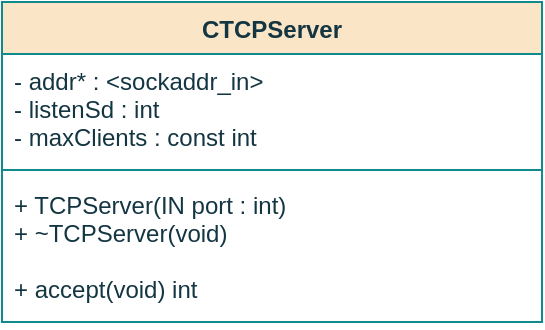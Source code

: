 <mxfile version="16.0.3" type="github" pages="4">
  <diagram id="0Qj54k83hNj_kc8LzFBX" name="CTCPServer">
    <mxGraphModel dx="1422" dy="793" grid="1" gridSize="10" guides="1" tooltips="1" connect="1" arrows="1" fold="1" page="1" pageScale="1" pageWidth="827" pageHeight="1169" math="0" shadow="0">
      <root>
        <mxCell id="0" />
        <mxCell id="1" parent="0" />
        <mxCell id="zsRkqQEAMAGvTEn3FZOO-1" value="CTCPServer" style="swimlane;fontStyle=1;align=center;verticalAlign=top;childLayout=stackLayout;horizontal=1;startSize=26;horizontalStack=0;resizeParent=1;resizeParentMax=0;resizeLast=0;collapsible=1;marginBottom=0;fillColor=#FAE5C7;strokeColor=#0F8B8D;fontColor=#143642;" vertex="1" parent="1">
          <mxGeometry x="279" y="40" width="270" height="160" as="geometry">
            <mxRectangle x="240" y="280" width="60" height="26" as="alternateBounds" />
          </mxGeometry>
        </mxCell>
        <mxCell id="zsRkqQEAMAGvTEn3FZOO-2" value="- addr* : &lt;sockaddr_in&gt;&#xa;- listenSd : int&#xa;- maxClients : const int&#xa;" style="text;strokeColor=none;fillColor=none;align=left;verticalAlign=top;spacingLeft=4;spacingRight=4;overflow=hidden;rotatable=0;points=[[0,0.5],[1,0.5]];portConstraint=eastwest;fontColor=#143642;" vertex="1" parent="zsRkqQEAMAGvTEn3FZOO-1">
          <mxGeometry y="26" width="270" height="54" as="geometry" />
        </mxCell>
        <mxCell id="zsRkqQEAMAGvTEn3FZOO-3" value="" style="line;strokeWidth=1;fillColor=none;align=left;verticalAlign=middle;spacingTop=-1;spacingLeft=3;spacingRight=3;rotatable=0;labelPosition=right;points=[];portConstraint=eastwest;labelBackgroundColor=#DAD2D8;strokeColor=#0F8B8D;fontColor=#143642;" vertex="1" parent="zsRkqQEAMAGvTEn3FZOO-1">
          <mxGeometry y="80" width="270" height="8" as="geometry" />
        </mxCell>
        <mxCell id="zsRkqQEAMAGvTEn3FZOO-4" value="+ TCPServer(IN port : int)&#xa;+ ~TCPServer(void)&#xa;&#xa;+ accept(void) int " style="text;strokeColor=none;fillColor=none;align=left;verticalAlign=top;spacingLeft=4;spacingRight=4;overflow=hidden;rotatable=0;points=[[0,0.5],[1,0.5]];portConstraint=eastwest;fontColor=#143642;" vertex="1" parent="zsRkqQEAMAGvTEn3FZOO-1">
          <mxGeometry y="88" width="270" height="72" as="geometry" />
        </mxCell>
      </root>
    </mxGraphModel>
  </diagram>
  <diagram name="CRemoteSystem" id="HgtfMDZLALwCtsqHW4B6">
    <mxGraphModel dx="1422" dy="793" grid="1" gridSize="10" guides="1" tooltips="1" connect="1" arrows="1" fold="1" page="1" pageScale="1" pageWidth="827" pageHeight="1169" math="0" shadow="0">
      <root>
        <mxCell id="Un9b4DqEUuefiUXl4rw1-0" />
        <mxCell id="Un9b4DqEUuefiUXl4rw1-1" parent="Un9b4DqEUuefiUXl4rw1-0" />
        <mxCell id="Un9b4DqEUuefiUXl4rw1-6" value="CRemoteSystem" style="swimlane;fontStyle=1;align=center;verticalAlign=top;childLayout=stackLayout;horizontal=1;startSize=26;horizontalStack=0;resizeParent=1;resizeParentMax=0;resizeLast=0;collapsible=1;marginBottom=0;fillColor=#FAE5C7;strokeColor=#0F8B8D;fontColor=#143642;" vertex="1" parent="Un9b4DqEUuefiUXl4rw1-1">
          <mxGeometry x="290" y="40" width="270" height="170" as="geometry">
            <mxRectangle x="240" y="280" width="60" height="26" as="alternateBounds" />
          </mxGeometry>
        </mxCell>
        <mxCell id="Un9b4DqEUuefiUXl4rw1-7" value="- clientList: vector&lt;CClient*&gt;&#xa;- server : CTCPServer&#xa;- db : CDataBase" style="text;strokeColor=none;fillColor=none;align=left;verticalAlign=top;spacingLeft=4;spacingRight=4;overflow=hidden;rotatable=0;points=[[0,0.5],[1,0.5]];portConstraint=eastwest;fontColor=#143642;" vertex="1" parent="Un9b4DqEUuefiUXl4rw1-6">
          <mxGeometry y="26" width="270" height="54" as="geometry" />
        </mxCell>
        <mxCell id="Un9b4DqEUuefiUXl4rw1-8" value="" style="line;strokeWidth=1;fillColor=none;align=left;verticalAlign=middle;spacingTop=-1;spacingLeft=3;spacingRight=3;rotatable=0;labelPosition=right;points=[];portConstraint=eastwest;labelBackgroundColor=#DAD2D8;strokeColor=#0F8B8D;fontColor=#143642;" vertex="1" parent="Un9b4DqEUuefiUXl4rw1-6">
          <mxGeometry y="80" width="270" height="8" as="geometry" />
        </mxCell>
        <mxCell id="Un9b4DqEUuefiUXl4rw1-9" value="+ RemoteSystem(void)&#xa;+ ~RemoteSystem(void)&#xa;&#xa;+ run(void) void" style="text;strokeColor=none;fillColor=none;align=left;verticalAlign=top;spacingLeft=4;spacingRight=4;overflow=hidden;rotatable=0;points=[[0,0.5],[1,0.5]];portConstraint=eastwest;fontColor=#143642;" vertex="1" parent="Un9b4DqEUuefiUXl4rw1-6">
          <mxGeometry y="88" width="270" height="82" as="geometry" />
        </mxCell>
      </root>
    </mxGraphModel>
  </diagram>
  <diagram id="4DSGlReCEK_uSti7E2zH" name="CClient">
    <mxGraphModel dx="1185" dy="1830" grid="1" gridSize="10" guides="1" tooltips="1" connect="1" arrows="1" fold="1" page="1" pageScale="1" pageWidth="827" pageHeight="1169" math="0" shadow="0">
      <root>
        <mxCell id="yqz21InF7U_xKhAMBYtE-0" />
        <mxCell id="yqz21InF7U_xKhAMBYtE-1" parent="yqz21InF7U_xKhAMBYtE-0" />
        <mxCell id="yqz21InF7U_xKhAMBYtE-6" value="&lt;p style=&quot;margin: 4px 0px 0px ; text-align: center&quot;&gt;&lt;b&gt;&amp;lt;&amp;lt;enumeration&amp;gt;&amp;gt;&lt;/b&gt;&lt;/p&gt;&lt;p style=&quot;margin: 4px 0px 0px ; text-align: center&quot;&gt;&lt;b&gt;cliType&lt;/b&gt;&lt;/p&gt;&lt;hr&gt;&lt;p style=&quot;margin: 0px ; margin-left: 8px&quot;&gt;GATEWAY&lt;/p&gt;&lt;p style=&quot;margin: 0px ; margin-left: 8px&quot;&gt;WEBSITE&lt;/p&gt;&lt;p style=&quot;margin: 0px ; margin-left: 8px&quot;&gt;APPLICATION&lt;br&gt;&lt;/p&gt;" style="verticalAlign=top;align=left;overflow=fill;fontSize=12;fontFamily=Helvetica;html=1;fillColor=#FAE5C7;strokeColor=#0F8B8D;fontColor=#143642;" parent="yqz21InF7U_xKhAMBYtE-1" vertex="1">
          <mxGeometry x="109.5" y="220" width="111" height="100" as="geometry" />
        </mxCell>
        <mxCell id="yqz21InF7U_xKhAMBYtE-7" value="&lt;p style=&quot;margin: 4px 0px 0px ; text-align: center&quot;&gt;&lt;b&gt;&amp;lt;&amp;lt;struct&amp;gt;&amp;gt;&lt;/b&gt;&lt;/p&gt;&lt;p style=&quot;margin: 4px 0px 0px ; text-align: center&quot;&gt;client_socket_info_t&lt;b&gt;&lt;br&gt;&lt;/b&gt;&lt;/p&gt;&lt;hr&gt;&lt;p style=&quot;margin: 0px ; margin-left: 8px&quot;&gt;state: int&lt;/p&gt;&lt;p style=&quot;margin: 0px ; margin-left: 8px&quot;&gt;&lt;span class=&quot;pl-c1&quot;&gt;index&lt;/span&gt;: int&lt;/p&gt;&lt;div&gt;&amp;nbsp; name: string&lt;/div&gt;&lt;div&gt;&amp;nbsp; sockFd:int&lt;/div&gt;&lt;div&gt;&amp;nbsp; type : enum &amp;lt;cliType&amp;gt;&lt;/div&gt;" style="verticalAlign=top;align=left;overflow=fill;fontSize=12;fontFamily=Helvetica;html=1;fillColor=#FAE5C7;strokeColor=#0F8B8D;fontColor=#143642;" parent="yqz21InF7U_xKhAMBYtE-1" vertex="1">
          <mxGeometry x="100" y="40" width="130" height="130" as="geometry" />
        </mxCell>
        <mxCell id="yqz21InF7U_xKhAMBYtE-8" value="" style="endArrow=open;startArrow=circlePlus;endFill=0;startFill=0;endSize=8;html=1;rounded=1;sketch=0;fontColor=#143642;strokeColor=#A8201A;fillColor=#FAE5C7;edgeStyle=orthogonalEdgeStyle;" parent="yqz21InF7U_xKhAMBYtE-1" source="yqz21InF7U_xKhAMBYtE-7" target="yqz21InF7U_xKhAMBYtE-6" edge="1">
          <mxGeometry width="160" relative="1" as="geometry">
            <mxPoint x="175.04" y="-110" as="sourcePoint" />
            <mxPoint x="175" y="70" as="targetPoint" />
            <Array as="points">
              <mxPoint x="159" y="100" />
            </Array>
          </mxGeometry>
        </mxCell>
        <mxCell id="yqz21InF7U_xKhAMBYtE-9" value="" style="endArrow=open;startArrow=circlePlus;endFill=0;startFill=0;endSize=8;html=1;rounded=1;sketch=0;fontColor=#143642;strokeColor=#A8201A;fillColor=#FAE5C7;edgeStyle=orthogonalEdgeStyle;" parent="yqz21InF7U_xKhAMBYtE-1" source="zaDcuLvfL-LyApLCnj-s-3" target="yqz21InF7U_xKhAMBYtE-7" edge="1">
          <mxGeometry width="160" relative="1" as="geometry">
            <mxPoint x="499" y="320" as="sourcePoint" />
            <mxPoint x="374" y="500" as="targetPoint" />
            <Array as="points">
              <mxPoint x="320" y="110" />
              <mxPoint x="320" y="110" />
            </Array>
          </mxGeometry>
        </mxCell>
        <mxCell id="zaDcuLvfL-LyApLCnj-s-0" value="CClient" style="swimlane;fontStyle=1;align=center;verticalAlign=top;childLayout=stackLayout;horizontal=1;startSize=26;horizontalStack=0;resizeParent=1;resizeParentMax=0;resizeLast=0;collapsible=1;marginBottom=0;fillColor=#FAE5C7;strokeColor=#0F8B8D;fontColor=#143642;" vertex="1" parent="yqz21InF7U_xKhAMBYtE-1">
          <mxGeometry x="349" y="-40" width="300" height="360" as="geometry">
            <mxRectangle x="240" y="280" width="60" height="26" as="alternateBounds" />
          </mxGeometry>
        </mxCell>
        <mxCell id="zaDcuLvfL-LyApLCnj-s-1" value="- cmdList: vector&lt;cliCmd*&gt;&#xa;- clientSock : &lt;client_socket_info_t&gt;" style="text;strokeColor=none;fillColor=none;align=left;verticalAlign=top;spacingLeft=4;spacingRight=4;overflow=hidden;rotatable=0;points=[[0,0.5],[1,0.5]];portConstraint=eastwest;fontColor=#143642;" vertex="1" parent="zaDcuLvfL-LyApLCnj-s-0">
          <mxGeometry y="26" width="300" height="54" as="geometry" />
        </mxCell>
        <mxCell id="zaDcuLvfL-LyApLCnj-s-2" value="" style="line;strokeWidth=1;fillColor=none;align=left;verticalAlign=middle;spacingTop=-1;spacingLeft=3;spacingRight=3;rotatable=0;labelPosition=right;points=[];portConstraint=eastwest;labelBackgroundColor=#DAD2D8;strokeColor=#0F8B8D;fontColor=#143642;" vertex="1" parent="zaDcuLvfL-LyApLCnj-s-0">
          <mxGeometry y="80" width="300" height="8" as="geometry" />
        </mxCell>
        <mxCell id="zaDcuLvfL-LyApLCnj-s-3" value="+ Client(IN client_sock : &lt;client_socket_info_t&gt;)&#xa;+ ~Client(void)&#xa;&#xa;+ initThFun(IN recvPrio: int, sendPrio: int) void&#xa;+ runThFun(void) void&#xa;# tRecv(void*) void&#xa; # recvFunc(void) string&#xa;# sendFunc(IN msg : string) int&#xa;&#xa;- executeCmd(IN: cmd : string) string&#xa;" style="text;strokeColor=none;fillColor=none;align=left;verticalAlign=top;spacingLeft=4;spacingRight=4;overflow=hidden;rotatable=0;points=[[0,0.5],[1,0.5]];portConstraint=eastwest;fontColor=#143642;" vertex="1" parent="zaDcuLvfL-LyApLCnj-s-0">
          <mxGeometry y="88" width="300" height="152" as="geometry" />
        </mxCell>
        <mxCell id="zaDcuLvfL-LyApLCnj-s-4" value="&lt;div&gt;&lt;font color=&quot;#666666&quot;&gt;^+ getStatus(void) ConnStatus const&lt;br&gt;^+ init(IN int tprio) void&lt;br&gt;^+ run(void) void&lt;br&gt;^+ push(IN msg : string) int&lt;/font&gt;&lt;/div&gt;&lt;div&gt;&lt;font color=&quot;#666666&quot;&gt;^+ recv(void) string&lt;br&gt;^+ send(IN msg: string) void&lt;/font&gt;&lt;/div&gt;&lt;div&gt;&lt;font color=&quot;#666666&quot;&gt;&lt;br&gt;&lt;/font&gt;&lt;/div&gt;&lt;div align=&quot;left&quot;&gt;&lt;font color=&quot;#666666&quot;&gt;^# tSend(void*) void&lt;/font&gt;&lt;/div&gt;" style="text;html=1;strokeColor=none;fillColor=none;align=left;verticalAlign=middle;whiteSpace=wrap;rounded=0;fontColor=#000000;" vertex="1" parent="zaDcuLvfL-LyApLCnj-s-0">
          <mxGeometry y="240" width="300" height="120" as="geometry" />
        </mxCell>
        <mxCell id="zaDcuLvfL-LyApLCnj-s-5" value="CCommunication" style="rounded=0;whiteSpace=wrap;html=1;sketch=0;fontColor=#143642;strokeColor=#0F8B8D;fillColor=#FAE5C7;fontStyle=1" vertex="1" parent="yqz21InF7U_xKhAMBYtE-1">
          <mxGeometry x="54" y="-40" width="210" height="30" as="geometry" />
        </mxCell>
        <mxCell id="zaDcuLvfL-LyApLCnj-s-6" value="" style="endArrow=block;endSize=16;endFill=0;html=1;rounded=0;strokeColor=#9C1E18;" edge="1" parent="yqz21InF7U_xKhAMBYtE-1" target="zaDcuLvfL-LyApLCnj-s-5">
          <mxGeometry width="160" relative="1" as="geometry">
            <mxPoint x="350" y="-25" as="sourcePoint" />
            <mxPoint x="349" y="55" as="targetPoint" />
          </mxGeometry>
        </mxCell>
      </root>
    </mxGraphModel>
  </diagram>
  <diagram id="HAcon3-RpeG4d-lodBSY" name="CDatabase">
    <mxGraphModel dx="1422" dy="793" grid="1" gridSize="10" guides="1" tooltips="1" connect="1" arrows="1" fold="1" page="1" pageScale="1" pageWidth="827" pageHeight="1169" math="0" shadow="0">
      <root>
        <mxCell id="hQ0141blqfC8cqL4AOc6-0" />
        <mxCell id="hQ0141blqfC8cqL4AOc6-1" parent="hQ0141blqfC8cqL4AOc6-0" />
        <mxCell id="FBUPuvvFw0KPAoPgKz-4-0" value="CDataBase" style="swimlane;fontStyle=1;align=center;verticalAlign=top;childLayout=stackLayout;horizontal=1;startSize=26;horizontalStack=0;resizeParent=1;resizeParentMax=0;resizeLast=0;collapsible=1;marginBottom=0;fillColor=#FAE5C7;strokeColor=#0F8B8D;fontColor=#143642;" parent="hQ0141blqfC8cqL4AOc6-1" vertex="1">
          <mxGeometry x="304" y="80" width="310" height="180" as="geometry">
            <mxRectangle x="240" y="280" width="60" height="26" as="alternateBounds" />
          </mxGeometry>
        </mxCell>
        <mxCell id="FBUPuvvFw0KPAoPgKz-4-1" value="db : MYSQL*" style="text;strokeColor=none;fillColor=none;align=left;verticalAlign=top;spacingLeft=4;spacingRight=4;overflow=hidden;rotatable=0;points=[[0,0.5],[1,0.5]];portConstraint=eastwest;fontColor=#143642;" parent="FBUPuvvFw0KPAoPgKz-4-0" vertex="1">
          <mxGeometry y="26" width="310" height="34" as="geometry" />
        </mxCell>
        <mxCell id="FBUPuvvFw0KPAoPgKz-4-2" value="" style="line;strokeWidth=1;fillColor=none;align=left;verticalAlign=middle;spacingTop=-1;spacingLeft=3;spacingRight=3;rotatable=0;labelPosition=right;points=[];portConstraint=eastwest;labelBackgroundColor=#DAD2D8;strokeColor=#0F8B8D;fontColor=#143642;" parent="FBUPuvvFw0KPAoPgKz-4-0" vertex="1">
          <mxGeometry y="60" width="310" height="8" as="geometry" />
        </mxCell>
        <mxCell id="FBUPuvvFw0KPAoPgKz-4-3" value="+ DataBase(void)&#xa;+ ~DataBase(void)&#xa;&#xa;+ open(void) void&#xa;+ close(void) void&#xa;+ execute(IN: sqlQuery : string, outMessage: string ): int&#xa;+ prepareQuery(message: string) string" style="text;strokeColor=none;fillColor=none;align=left;verticalAlign=top;spacingLeft=4;spacingRight=4;overflow=hidden;rotatable=0;points=[[0,0.5],[1,0.5]];portConstraint=eastwest;fontColor=#143642;" parent="FBUPuvvFw0KPAoPgKz-4-0" vertex="1">
          <mxGeometry y="68" width="310" height="112" as="geometry" />
        </mxCell>
      </root>
    </mxGraphModel>
  </diagram>
</mxfile>
